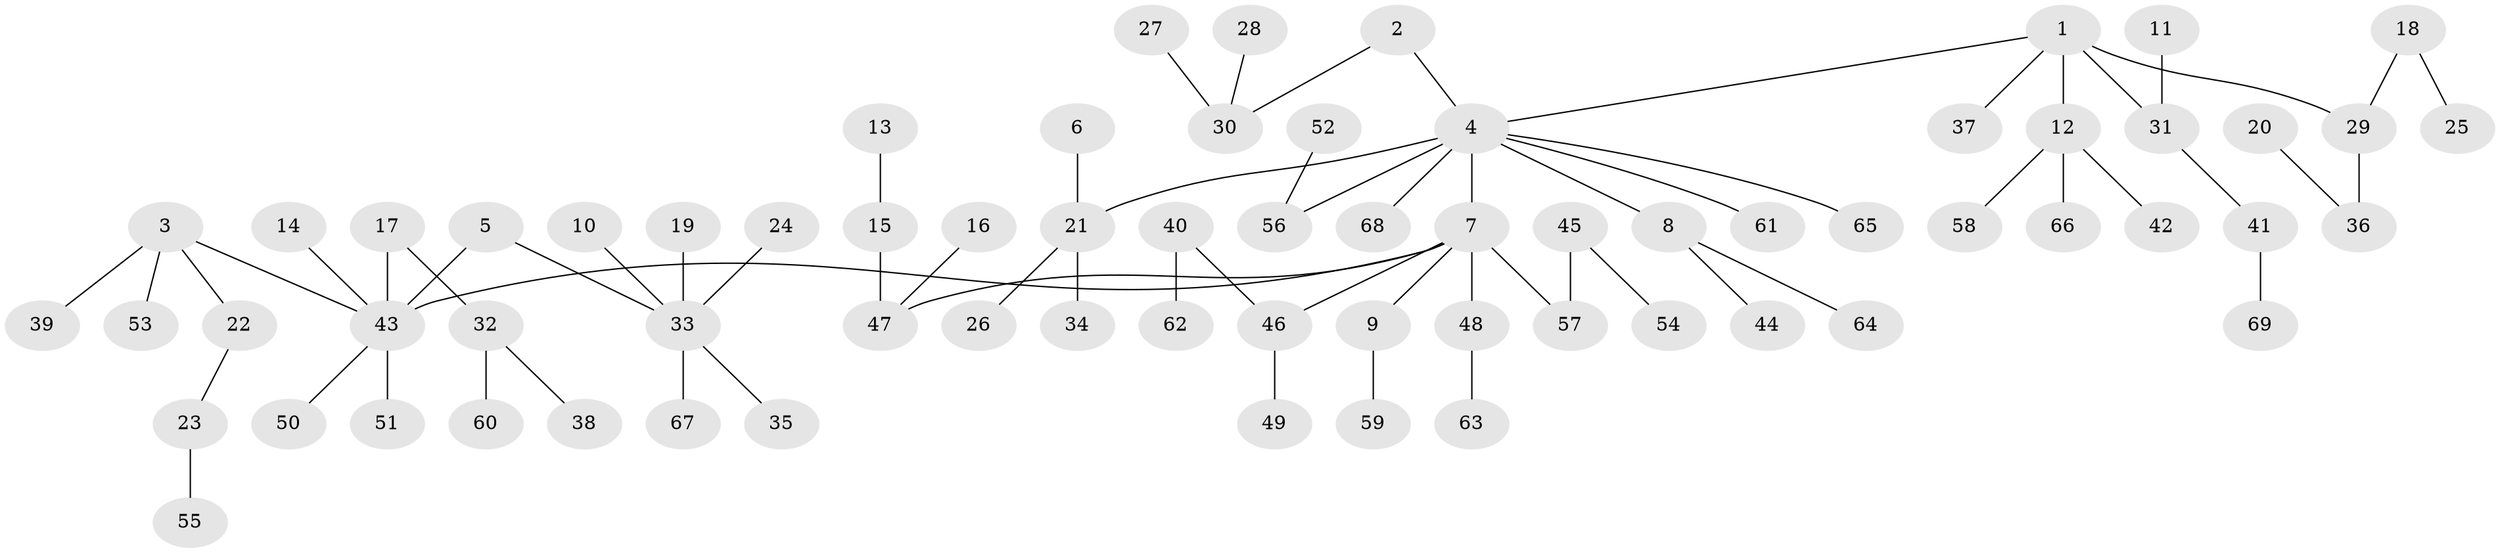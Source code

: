 // original degree distribution, {7: 0.014492753623188406, 2: 0.32608695652173914, 5: 0.014492753623188406, 6: 0.021739130434782608, 4: 0.07246376811594203, 1: 0.45652173913043476, 3: 0.09420289855072464}
// Generated by graph-tools (version 1.1) at 2025/50/03/09/25 03:50:17]
// undirected, 69 vertices, 68 edges
graph export_dot {
graph [start="1"]
  node [color=gray90,style=filled];
  1;
  2;
  3;
  4;
  5;
  6;
  7;
  8;
  9;
  10;
  11;
  12;
  13;
  14;
  15;
  16;
  17;
  18;
  19;
  20;
  21;
  22;
  23;
  24;
  25;
  26;
  27;
  28;
  29;
  30;
  31;
  32;
  33;
  34;
  35;
  36;
  37;
  38;
  39;
  40;
  41;
  42;
  43;
  44;
  45;
  46;
  47;
  48;
  49;
  50;
  51;
  52;
  53;
  54;
  55;
  56;
  57;
  58;
  59;
  60;
  61;
  62;
  63;
  64;
  65;
  66;
  67;
  68;
  69;
  1 -- 4 [weight=1.0];
  1 -- 12 [weight=1.0];
  1 -- 29 [weight=1.0];
  1 -- 31 [weight=1.0];
  1 -- 37 [weight=1.0];
  2 -- 4 [weight=1.0];
  2 -- 30 [weight=1.0];
  3 -- 22 [weight=1.0];
  3 -- 39 [weight=1.0];
  3 -- 43 [weight=1.0];
  3 -- 53 [weight=1.0];
  4 -- 7 [weight=1.0];
  4 -- 8 [weight=1.0];
  4 -- 21 [weight=1.0];
  4 -- 56 [weight=1.0];
  4 -- 61 [weight=1.0];
  4 -- 65 [weight=1.0];
  4 -- 68 [weight=1.0];
  5 -- 33 [weight=1.0];
  5 -- 43 [weight=1.0];
  6 -- 21 [weight=1.0];
  7 -- 9 [weight=1.0];
  7 -- 43 [weight=1.0];
  7 -- 46 [weight=1.0];
  7 -- 47 [weight=1.0];
  7 -- 48 [weight=1.0];
  7 -- 57 [weight=1.0];
  8 -- 44 [weight=1.0];
  8 -- 64 [weight=1.0];
  9 -- 59 [weight=1.0];
  10 -- 33 [weight=1.0];
  11 -- 31 [weight=1.0];
  12 -- 42 [weight=1.0];
  12 -- 58 [weight=1.0];
  12 -- 66 [weight=1.0];
  13 -- 15 [weight=1.0];
  14 -- 43 [weight=1.0];
  15 -- 47 [weight=1.0];
  16 -- 47 [weight=1.0];
  17 -- 32 [weight=1.0];
  17 -- 43 [weight=1.0];
  18 -- 25 [weight=1.0];
  18 -- 29 [weight=1.0];
  19 -- 33 [weight=1.0];
  20 -- 36 [weight=1.0];
  21 -- 26 [weight=1.0];
  21 -- 34 [weight=1.0];
  22 -- 23 [weight=1.0];
  23 -- 55 [weight=1.0];
  24 -- 33 [weight=1.0];
  27 -- 30 [weight=1.0];
  28 -- 30 [weight=1.0];
  29 -- 36 [weight=1.0];
  31 -- 41 [weight=1.0];
  32 -- 38 [weight=1.0];
  32 -- 60 [weight=1.0];
  33 -- 35 [weight=1.0];
  33 -- 67 [weight=1.0];
  40 -- 46 [weight=1.0];
  40 -- 62 [weight=1.0];
  41 -- 69 [weight=1.0];
  43 -- 50 [weight=1.0];
  43 -- 51 [weight=1.0];
  45 -- 54 [weight=1.0];
  45 -- 57 [weight=1.0];
  46 -- 49 [weight=1.0];
  48 -- 63 [weight=1.0];
  52 -- 56 [weight=1.0];
}
